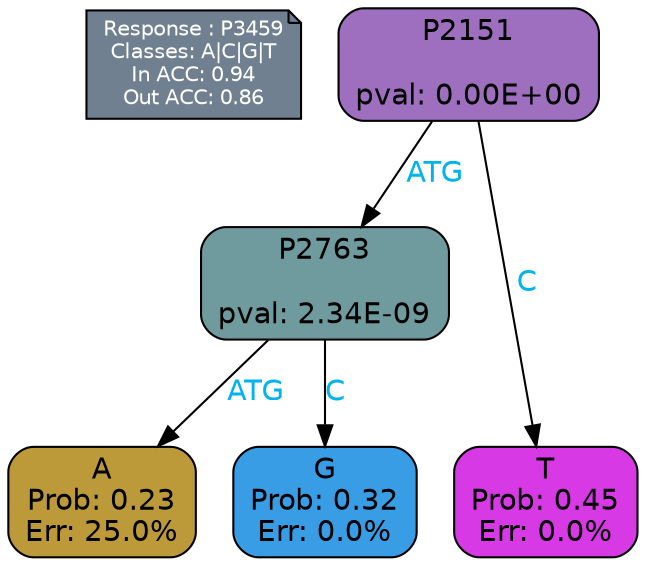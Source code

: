 digraph Tree {
node [shape=box, style="filled, rounded", color="black", fontname=helvetica] ;
graph [ranksep=equally, splines=polylines, bgcolor=transparent, dpi=600] ;
edge [fontname=helvetica] ;
LEGEND [label="Response : P3459
Classes: A|C|G|T
In ACC: 0.94
Out ACC: 0.86
",shape=note,align=left,style=filled,fillcolor="slategray",fontcolor="white",fontsize=10];1 [label="P2151

pval: 0.00E+00", fillcolor="#9e6fbe"] ;
2 [label="P2763

pval: 2.34E-09", fillcolor="#6f9b9e"] ;
3 [label="A
Prob: 0.23
Err: 25.0%", fillcolor="#bd9a39"] ;
4 [label="G
Prob: 0.32
Err: 0.0%", fillcolor="#399de5"] ;
5 [label="T
Prob: 0.45
Err: 0.0%", fillcolor="#d739e5"] ;
1 -> 2 [label="ATG",fontcolor=deepskyblue2] ;
1 -> 5 [label="C",fontcolor=deepskyblue2] ;
2 -> 3 [label="ATG",fontcolor=deepskyblue2] ;
2 -> 4 [label="C",fontcolor=deepskyblue2] ;
{rank = same; 3;4;5;}{rank = same; LEGEND;1;}}